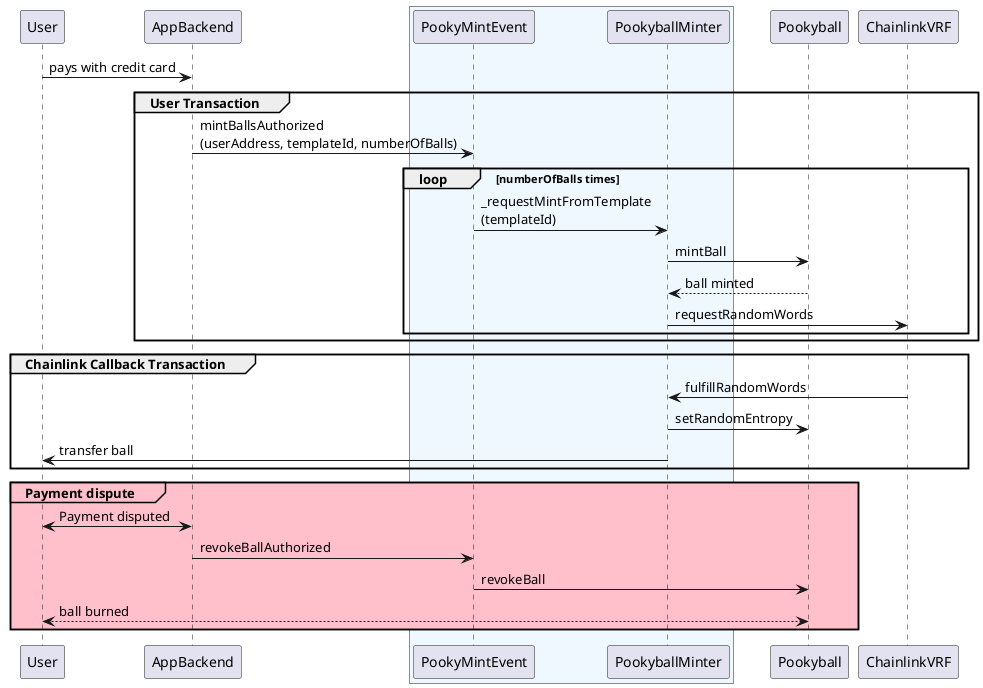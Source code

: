@startuml
participant User
participant AppBackend
box #F0F8FF
participant PookyMintEvent
participant PookyballMinter
end box
participant Pookyball
participant ChainlinkVRF

User -> AppBackend : pays with credit card

group User Transaction
  AppBackend -> PookyMintEvent : mintBallsAuthorized\n(userAddress, templateId, numberOfBalls)
  group loop [numberOfBalls times]
    PookyMintEvent -> PookyballMinter : _requestMintFromTemplate\n(templateId)
    PookyballMinter -> Pookyball : mintBall
    Pookyball --> PookyballMinter : ball minted
    PookyballMinter -> ChainlinkVRF : requestRandomWords
  end
end

group Chainlink Callback Transaction
  ChainlinkVRF -> PookyballMinter : fulfillRandomWords
  PookyballMinter -> Pookyball : setRandomEntropy
  PookyballMinter -> User : transfer ball
end

group#Pink #Pink Payment dispute
    User <-> AppBackend: Payment disputed
    AppBackend -> PookyMintEvent: revokeBallAuthorized
    PookyMintEvent -> Pookyball: revokeBall
    Pookyball <--> User: ball burned
end

@enduml
